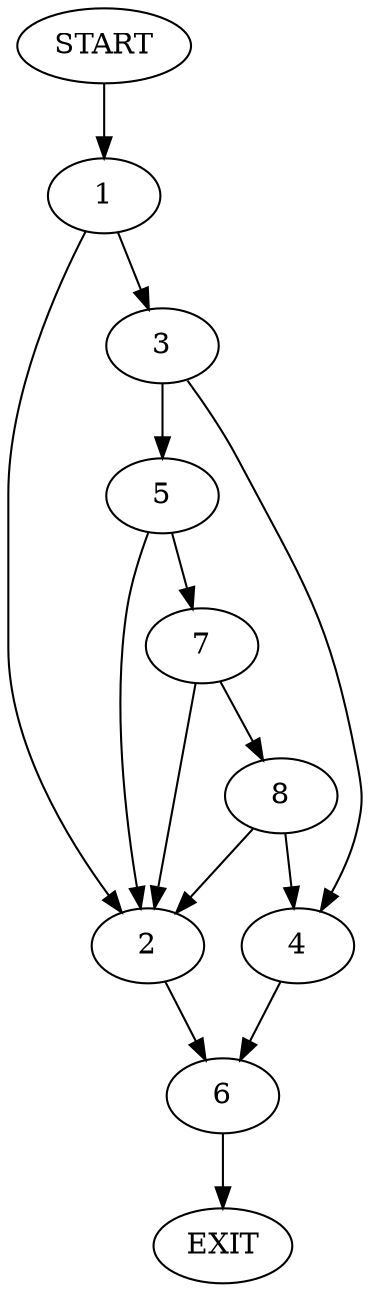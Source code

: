 digraph {
0 [label="START"]
9 [label="EXIT"]
0 -> 1
1 -> 2
1 -> 3
3 -> 4
3 -> 5
2 -> 6
5 -> 2
5 -> 7
4 -> 6
7 -> 2
7 -> 8
8 -> 4
8 -> 2
6 -> 9
}
